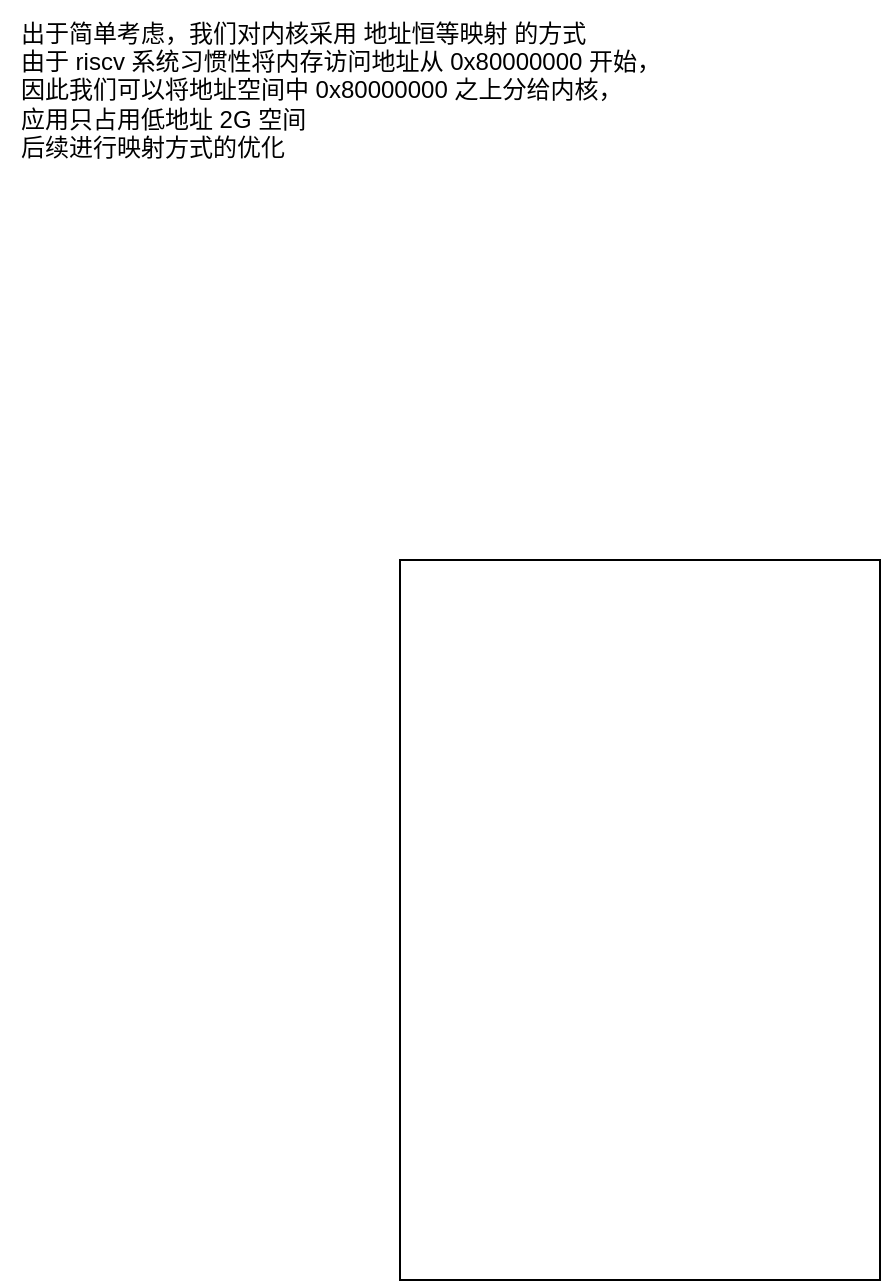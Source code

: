 <mxfile>
    <diagram name="memory address" id="KRs_9GQaR7fW5uedESZh">
        <mxGraphModel dx="1356" dy="2109" grid="1" gridSize="10" guides="1" tooltips="1" connect="1" arrows="1" fold="1" page="1" pageScale="1" pageWidth="850" pageHeight="1100" math="0" shadow="0">
            <root>
                <mxCell id="0"/>
                <mxCell id="1" parent="0"/>
                <mxCell id="VPPKTL67O9yc62lUZep6-2" value="" style="rounded=0;whiteSpace=wrap;html=1;" vertex="1" parent="1">
                    <mxGeometry x="200" y="280" width="240" height="360" as="geometry"/>
                </mxCell>
                <mxCell id="AfwRtIsaqY3oqfhguiSr-1" value="&lt;div style=&quot;text-align: left;&quot;&gt;&lt;span style=&quot;background-color: initial;&quot;&gt;出于简单考虑，我们对内核采用 地址恒等映射 的方式&lt;/span&gt;&lt;/div&gt;&lt;div style=&quot;text-align: left;&quot;&gt;&lt;span style=&quot;background-color: initial;&quot;&gt;由于 riscv 系统习惯性将内存访问地址从 0x80000000 开始，&lt;/span&gt;&lt;/div&gt;&lt;div style=&quot;text-align: left;&quot;&gt;&lt;span style=&quot;background-color: initial;&quot;&gt;因此我们可以将地址空间中 0x80000000 之上分给内核，&lt;/span&gt;&lt;/div&gt;&lt;div style=&quot;text-align: left;&quot;&gt;&lt;span style=&quot;background-color: initial;&quot;&gt;应用只占用低地址 2G 空间&lt;/span&gt;&lt;/div&gt;&lt;div style=&quot;text-align: left;&quot;&gt;&lt;span style=&quot;background-color: initial;&quot;&gt;后续进行映射方式的优化&lt;/span&gt;&lt;/div&gt;" style="text;html=1;align=center;verticalAlign=middle;resizable=0;points=[];autosize=1;strokeColor=none;fillColor=none;" vertex="1" parent="1">
                    <mxGeometry width="340" height="90" as="geometry"/>
                </mxCell>
            </root>
        </mxGraphModel>
    </diagram>
    <diagram id="bNfXLBPb5CXc3dmKwChv" name="uml">
        <mxGraphModel dx="446" dy="1160" grid="1" gridSize="10" guides="1" tooltips="1" connect="1" arrows="1" fold="1" page="1" pageScale="1" pageWidth="850" pageHeight="1100" math="0" shadow="0">
            <root>
                <mxCell id="0"/>
                <mxCell id="1" parent="0"/>
                <mxCell id="5-0OLsc0JO-30CNnt-Dj-6" value="Process" style="swimlane;fontStyle=1;align=center;verticalAlign=top;childLayout=stackLayout;horizontal=1;startSize=26;horizontalStack=0;resizeParent=1;resizeParentMax=0;resizeLast=0;collapsible=1;marginBottom=0;" vertex="1" parent="1">
                    <mxGeometry x="160" y="360" width="160" height="164" as="geometry"/>
                </mxCell>
                <mxCell id="5-0OLsc0JO-30CNnt-Dj-7" value="+ tick: usize" style="text;strokeColor=none;fillColor=none;align=left;verticalAlign=top;spacingLeft=4;spacingRight=4;overflow=hidden;rotatable=0;points=[[0,0.5],[1,0.5]];portConstraint=eastwest;" vertex="1" parent="5-0OLsc0JO-30CNnt-Dj-6">
                    <mxGeometry y="26" width="160" height="26" as="geometry"/>
                </mxCell>
                <mxCell id="5-0OLsc0JO-30CNnt-Dj-17" value="+ status: ProcessStatus" style="text;strokeColor=none;fillColor=none;align=left;verticalAlign=top;spacingLeft=4;spacingRight=4;overflow=hidden;rotatable=0;points=[[0,0.5],[1,0.5]];portConstraint=eastwest;" vertex="1" parent="5-0OLsc0JO-30CNnt-Dj-6">
                    <mxGeometry y="52" width="160" height="26" as="geometry"/>
                </mxCell>
                <mxCell id="5-0OLsc0JO-30CNnt-Dj-16" value="+ ctx: SwitchContext" style="text;strokeColor=none;fillColor=none;align=left;verticalAlign=top;spacingLeft=4;spacingRight=4;overflow=hidden;rotatable=0;points=[[0,0.5],[1,0.5]];portConstraint=eastwest;" vertex="1" parent="5-0OLsc0JO-30CNnt-Dj-6">
                    <mxGeometry y="78" width="160" height="26" as="geometry"/>
                </mxCell>
                <mxCell id="5-0OLsc0JO-30CNnt-Dj-18" value="+ memory:  MemorySet" style="text;strokeColor=none;fillColor=none;align=left;verticalAlign=top;spacingLeft=4;spacingRight=4;overflow=hidden;rotatable=0;points=[[0,0.5],[1,0.5]];portConstraint=eastwest;" vertex="1" parent="5-0OLsc0JO-30CNnt-Dj-6">
                    <mxGeometry y="104" width="160" height="26" as="geometry"/>
                </mxCell>
                <mxCell id="5-0OLsc0JO-30CNnt-Dj-8" value="" style="line;strokeWidth=1;fillColor=none;align=left;verticalAlign=middle;spacingTop=-1;spacingLeft=3;spacingRight=3;rotatable=0;labelPosition=right;points=[];portConstraint=eastwest;strokeColor=inherit;" vertex="1" parent="5-0OLsc0JO-30CNnt-Dj-6">
                    <mxGeometry y="130" width="160" height="8" as="geometry"/>
                </mxCell>
                <mxCell id="5-0OLsc0JO-30CNnt-Dj-9" value="+ method(type): type" style="text;strokeColor=none;fillColor=none;align=left;verticalAlign=top;spacingLeft=4;spacingRight=4;overflow=hidden;rotatable=0;points=[[0,0.5],[1,0.5]];portConstraint=eastwest;" vertex="1" parent="5-0OLsc0JO-30CNnt-Dj-6">
                    <mxGeometry y="138" width="160" height="26" as="geometry"/>
                </mxCell>
            </root>
        </mxGraphModel>
    </diagram>
</mxfile>